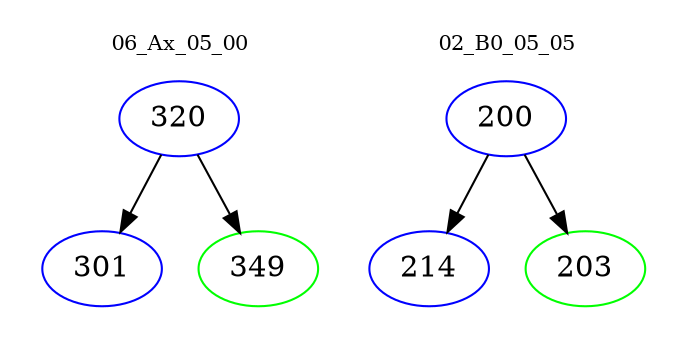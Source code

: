 digraph{
subgraph cluster_0 {
color = white
label = "06_Ax_05_00";
fontsize=10;
T0_320 [label="320", color="blue"]
T0_320 -> T0_301 [color="black"]
T0_301 [label="301", color="blue"]
T0_320 -> T0_349 [color="black"]
T0_349 [label="349", color="green"]
}
subgraph cluster_1 {
color = white
label = "02_B0_05_05";
fontsize=10;
T1_200 [label="200", color="blue"]
T1_200 -> T1_214 [color="black"]
T1_214 [label="214", color="blue"]
T1_200 -> T1_203 [color="black"]
T1_203 [label="203", color="green"]
}
}

